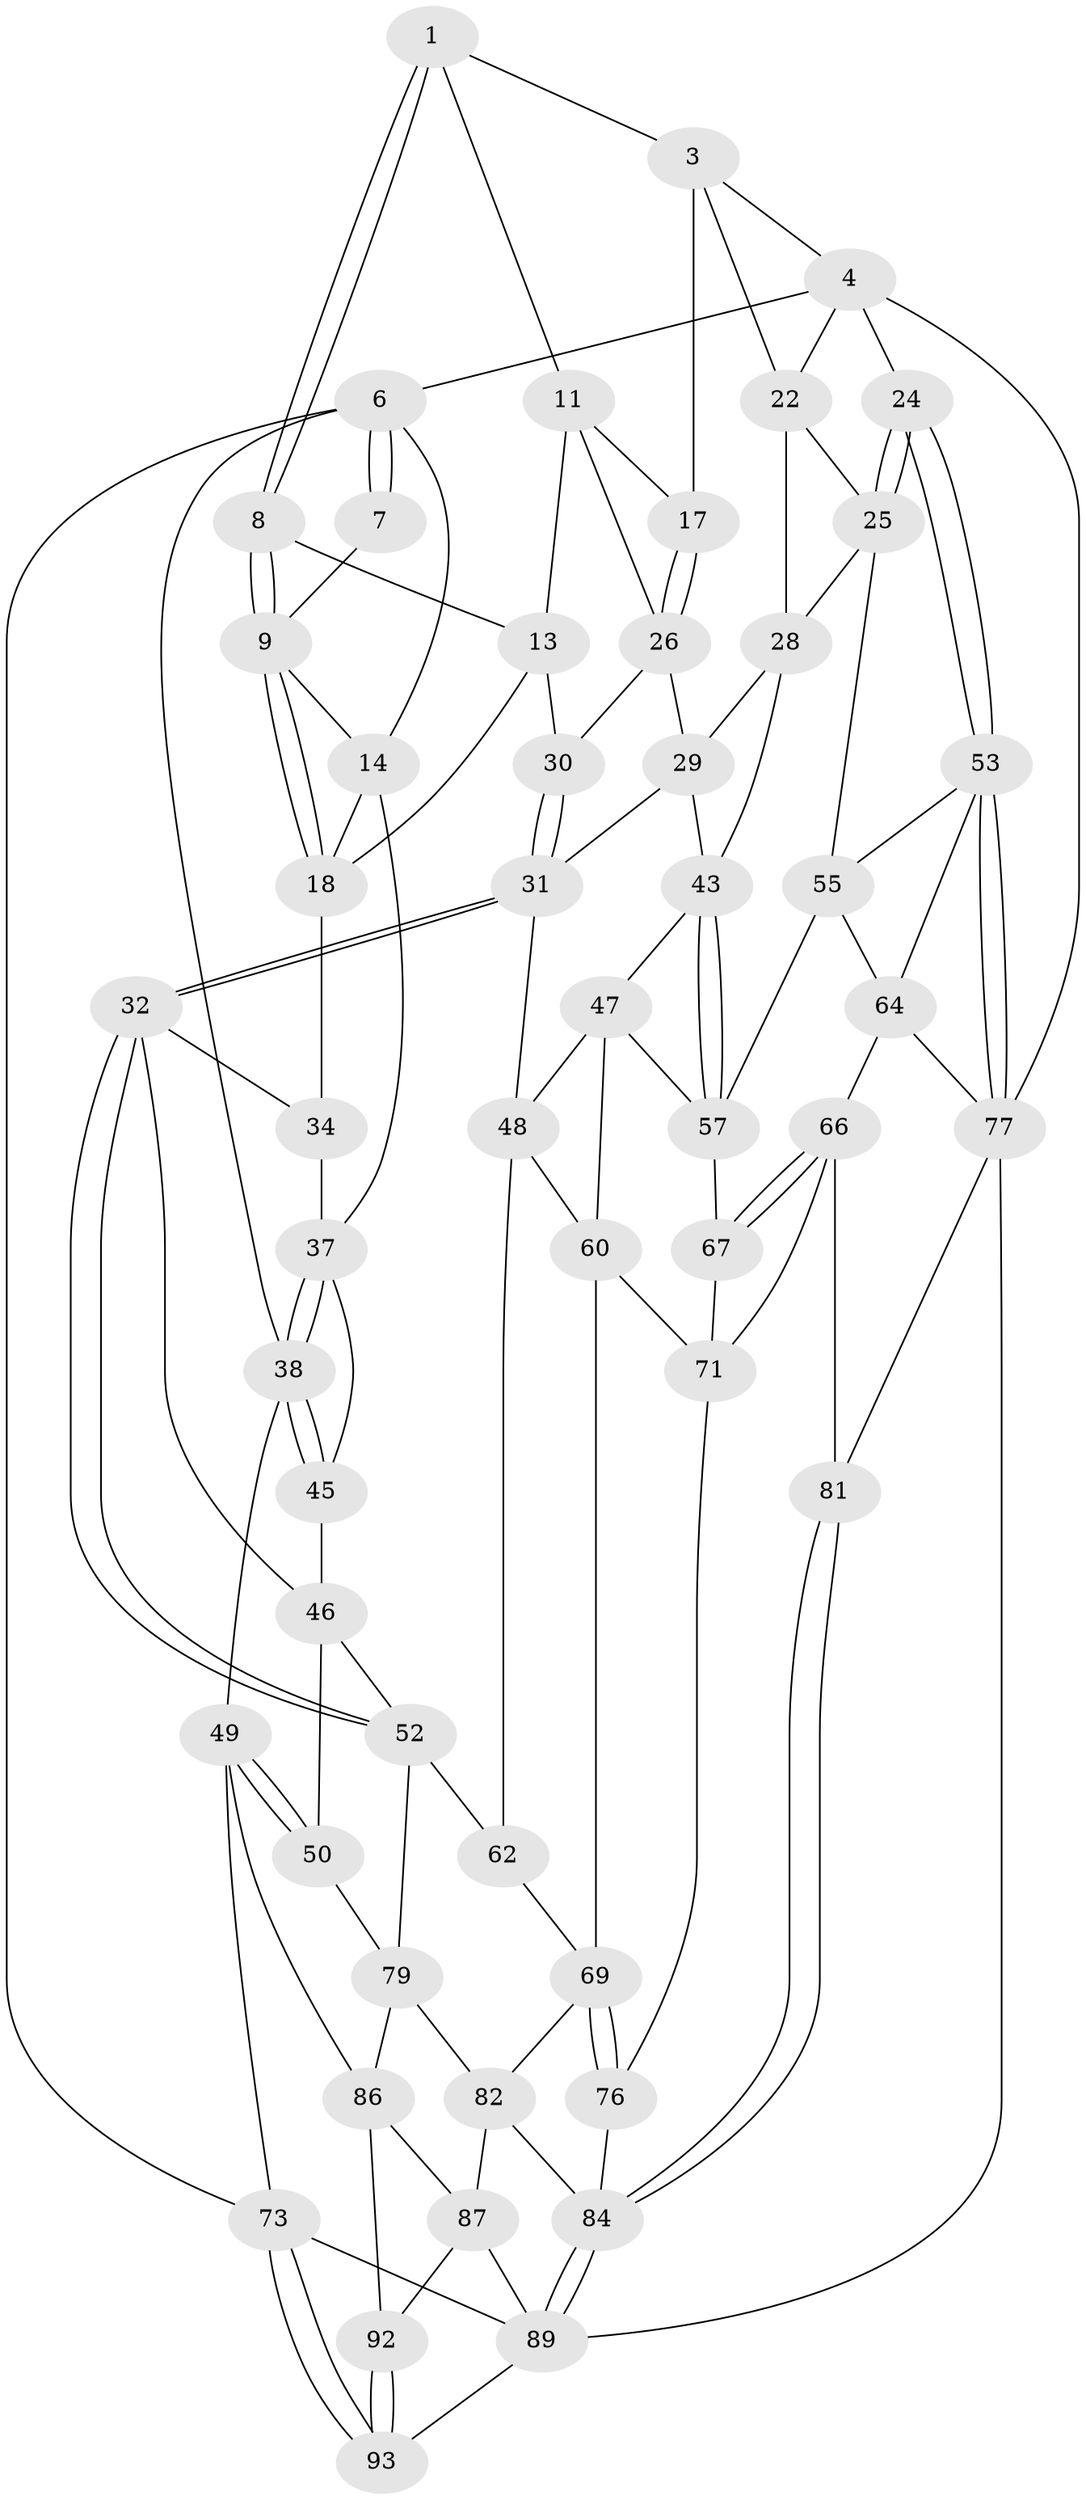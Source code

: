 // original degree distribution, {3: 0.021052631578947368, 4: 0.25263157894736843, 5: 0.5052631578947369, 6: 0.22105263157894736}
// Generated by graph-tools (version 1.1) at 2025/42/03/06/25 10:42:31]
// undirected, 54 vertices, 123 edges
graph export_dot {
graph [start="1"]
  node [color=gray90,style=filled];
  1 [pos="+0.339756877080929+0",super="+2"];
  3 [pos="+0.6186171032842888+0",super="+16"];
  4 [pos="+1+0",super="+5"];
  6 [pos="+0+0",super="+15"];
  7 [pos="+0.08178417764994364+0"];
  8 [pos="+0.29043530298721965+0"];
  9 [pos="+0.15480725530937645+0.09899673541123459",super="+10"];
  11 [pos="+0.39900239619824557+0.024507499954488195",super="+12"];
  13 [pos="+0.2817042231380206+0.05315788168162707",super="+21"];
  14 [pos="+0.03833730280569437+0.06492787517376696",super="+20"];
  17 [pos="+0.4647378576471286+0.1290498268902471"];
  18 [pos="+0.16233858840638116+0.13572238149701146",super="+19"];
  22 [pos="+0.8555345721717301+0.08230883098746666",super="+23"];
  24 [pos="+1+0"];
  25 [pos="+0.9619350556843872+0.1258012070844655",super="+35"];
  26 [pos="+0.44248738870802823+0.16795330873951353",super="+27"];
  28 [pos="+0.6828066115155034+0.13700031826403133",super="+36"];
  29 [pos="+0.5974376985640464+0.20656348069197605",super="+41"];
  30 [pos="+0.3546034517574507+0.25028193484679717"];
  31 [pos="+0.3552149527190361+0.3127854072106021",super="+42"];
  32 [pos="+0.3149243880449624+0.35508285399394723",super="+33"];
  34 [pos="+0.15690631778760633+0.2708187724312516"];
  37 [pos="+0+0.20830413383947727",super="+40"];
  38 [pos="+0+0.2606283843146537",super="+39"];
  43 [pos="+0.7404536804027464+0.4104301834620701",super="+44"];
  45 [pos="+0.10111382906929074+0.3141150296094036"];
  46 [pos="+0.0980674955132799+0.36108129193581",super="+51"];
  47 [pos="+0.5344569577012525+0.386197598311999",super="+59"];
  48 [pos="+0.421809275142203+0.34545346320845177",super="+61"];
  49 [pos="+0+0.5072257364758362",super="+72"];
  50 [pos="+0.021419533654389433+0.48655755095027503"];
  52 [pos="+0.2713967624578344+0.48894120655231355",super="+63"];
  53 [pos="+1+0.38666394026565887",super="+54"];
  55 [pos="+1+0.37853679620289676",super="+56"];
  57 [pos="+0.7379120698762005+0.4254713559832755",super="+58"];
  60 [pos="+0.5119411512263539+0.5089324863544099",super="+68"];
  62 [pos="+0.44204221379650394+0.5353863625814536"];
  64 [pos="+0.8975897309722132+0.5563154040453789",super="+65"];
  66 [pos="+0.7903692356628997+0.6024260385381447",super="+74"];
  67 [pos="+0.7269312723174216+0.4410580073265615"];
  69 [pos="+0.5650255771762377+0.6462371767234725",super="+70"];
  71 [pos="+0.6887857079545161+0.4911910142831545",super="+75"];
  73 [pos="+0+1"];
  76 [pos="+0.6662454242698626+0.6623304143068128"];
  77 [pos="+1+0.7199781449397459",super="+78"];
  79 [pos="+0.2971211512841401+0.6167825284616952",super="+80"];
  81 [pos="+0.9054560421535218+0.7824044920262431"];
  82 [pos="+0.4472928265690611+0.763252884333042",super="+83"];
  84 [pos="+0.7755744811749604+0.9168299521083106",super="+85"];
  86 [pos="+0.13081418998016997+0.7427382658060143",super="+88"];
  87 [pos="+0.4159921880527275+0.7900933451438625",super="+91"];
  89 [pos="+0.7237180749119241+1",super="+90"];
  92 [pos="+0.1589428758783562+0.9168811509142031",super="+94"];
  93 [pos="+0+1",super="+95"];
  1 -- 8;
  1 -- 8;
  1 -- 3;
  1 -- 11;
  3 -- 4;
  3 -- 17;
  3 -- 22;
  4 -- 22;
  4 -- 24;
  4 -- 77;
  4 -- 6;
  6 -- 7;
  6 -- 7;
  6 -- 73;
  6 -- 14;
  6 -- 38;
  7 -- 9;
  8 -- 9;
  8 -- 9;
  8 -- 13;
  9 -- 18;
  9 -- 18;
  9 -- 14;
  11 -- 17;
  11 -- 26;
  11 -- 13;
  13 -- 18;
  13 -- 30;
  14 -- 37;
  14 -- 18;
  17 -- 26;
  17 -- 26;
  18 -- 34;
  22 -- 25;
  22 -- 28;
  24 -- 25;
  24 -- 25;
  24 -- 53;
  24 -- 53;
  25 -- 55;
  25 -- 28;
  26 -- 29;
  26 -- 30;
  28 -- 29;
  28 -- 43;
  29 -- 31;
  29 -- 43;
  30 -- 31;
  30 -- 31;
  31 -- 32;
  31 -- 32;
  31 -- 48;
  32 -- 52;
  32 -- 52;
  32 -- 34;
  32 -- 46;
  34 -- 37;
  37 -- 38;
  37 -- 38;
  37 -- 45;
  38 -- 45;
  38 -- 45;
  38 -- 49;
  43 -- 57;
  43 -- 57;
  43 -- 47;
  45 -- 46;
  46 -- 50;
  46 -- 52;
  47 -- 48;
  47 -- 57;
  47 -- 60;
  48 -- 60;
  48 -- 62;
  49 -- 50;
  49 -- 50;
  49 -- 73;
  49 -- 86;
  50 -- 79;
  52 -- 62;
  52 -- 79;
  53 -- 77;
  53 -- 77;
  53 -- 64;
  53 -- 55;
  55 -- 64;
  55 -- 57;
  57 -- 67;
  60 -- 69;
  60 -- 71;
  62 -- 69;
  64 -- 66;
  64 -- 77;
  66 -- 67;
  66 -- 67;
  66 -- 81;
  66 -- 71;
  67 -- 71;
  69 -- 76;
  69 -- 76;
  69 -- 82;
  71 -- 76;
  73 -- 93;
  73 -- 93;
  73 -- 89;
  76 -- 84;
  77 -- 89;
  77 -- 81;
  79 -- 82;
  79 -- 86;
  81 -- 84;
  81 -- 84;
  82 -- 87;
  82 -- 84;
  84 -- 89;
  84 -- 89;
  86 -- 92;
  86 -- 87;
  87 -- 89;
  87 -- 92;
  89 -- 93;
  92 -- 93 [weight=2];
  92 -- 93;
}
